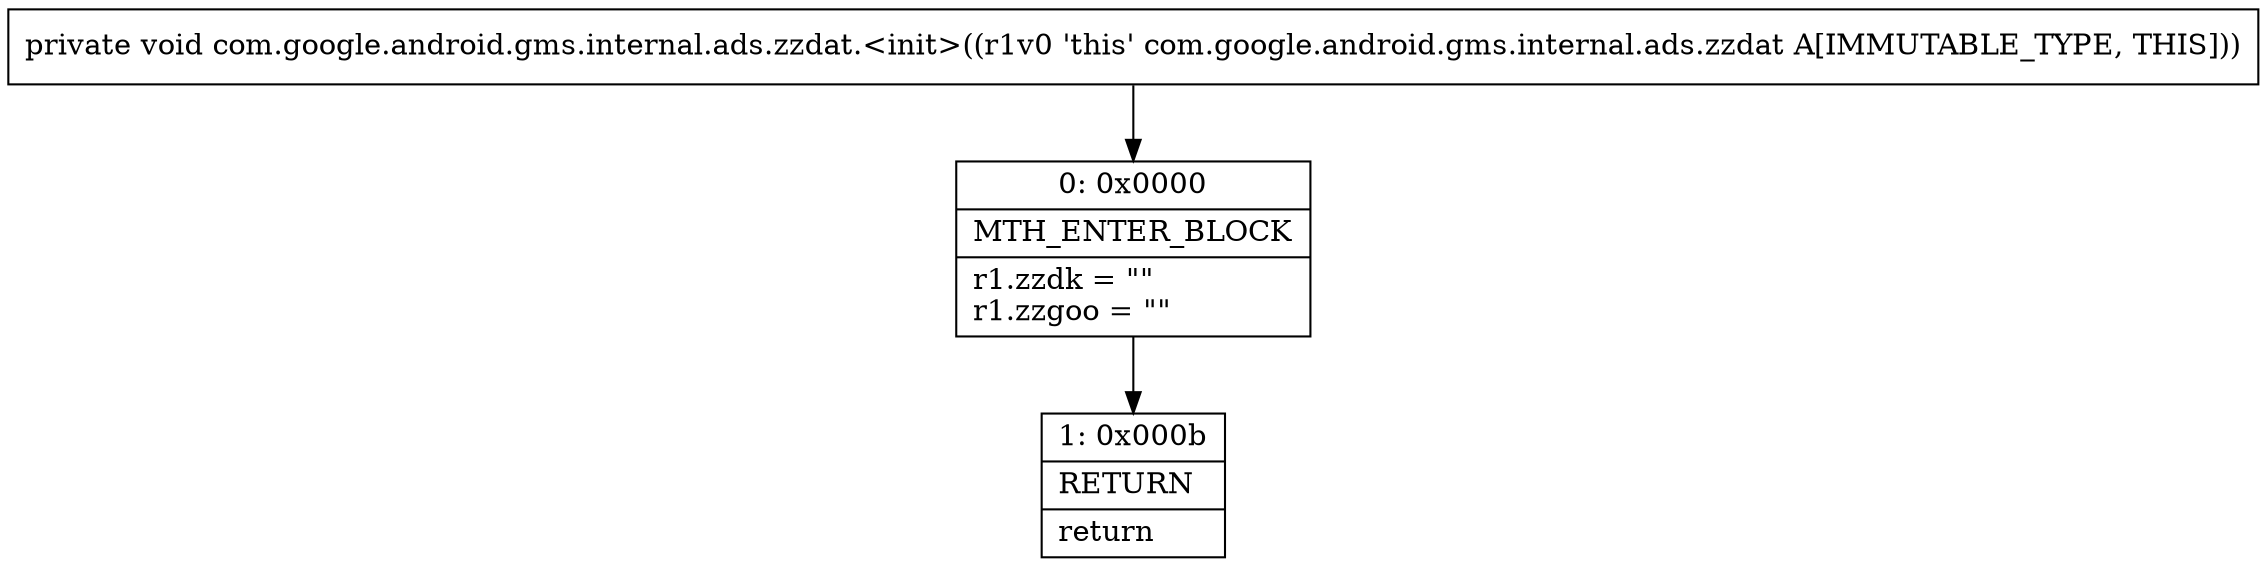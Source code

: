 digraph "CFG forcom.google.android.gms.internal.ads.zzdat.\<init\>()V" {
Node_0 [shape=record,label="{0\:\ 0x0000|MTH_ENTER_BLOCK\l|r1.zzdk = \"\"\lr1.zzgoo = \"\"\l}"];
Node_1 [shape=record,label="{1\:\ 0x000b|RETURN\l|return\l}"];
MethodNode[shape=record,label="{private void com.google.android.gms.internal.ads.zzdat.\<init\>((r1v0 'this' com.google.android.gms.internal.ads.zzdat A[IMMUTABLE_TYPE, THIS])) }"];
MethodNode -> Node_0;
Node_0 -> Node_1;
}

